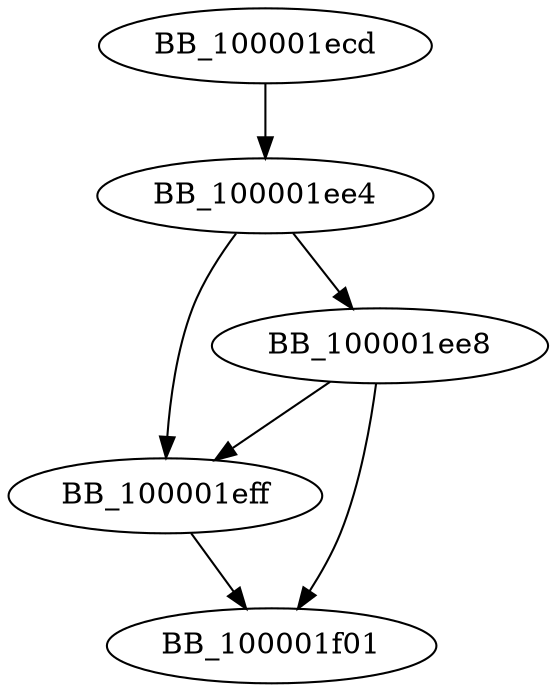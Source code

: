 DiGraph __Z13is_file_existPc{
BB_100001ecd->BB_100001ee4
BB_100001ee4->BB_100001ee8
BB_100001ee4->BB_100001eff
BB_100001ee8->BB_100001eff
BB_100001ee8->BB_100001f01
BB_100001eff->BB_100001f01
}
